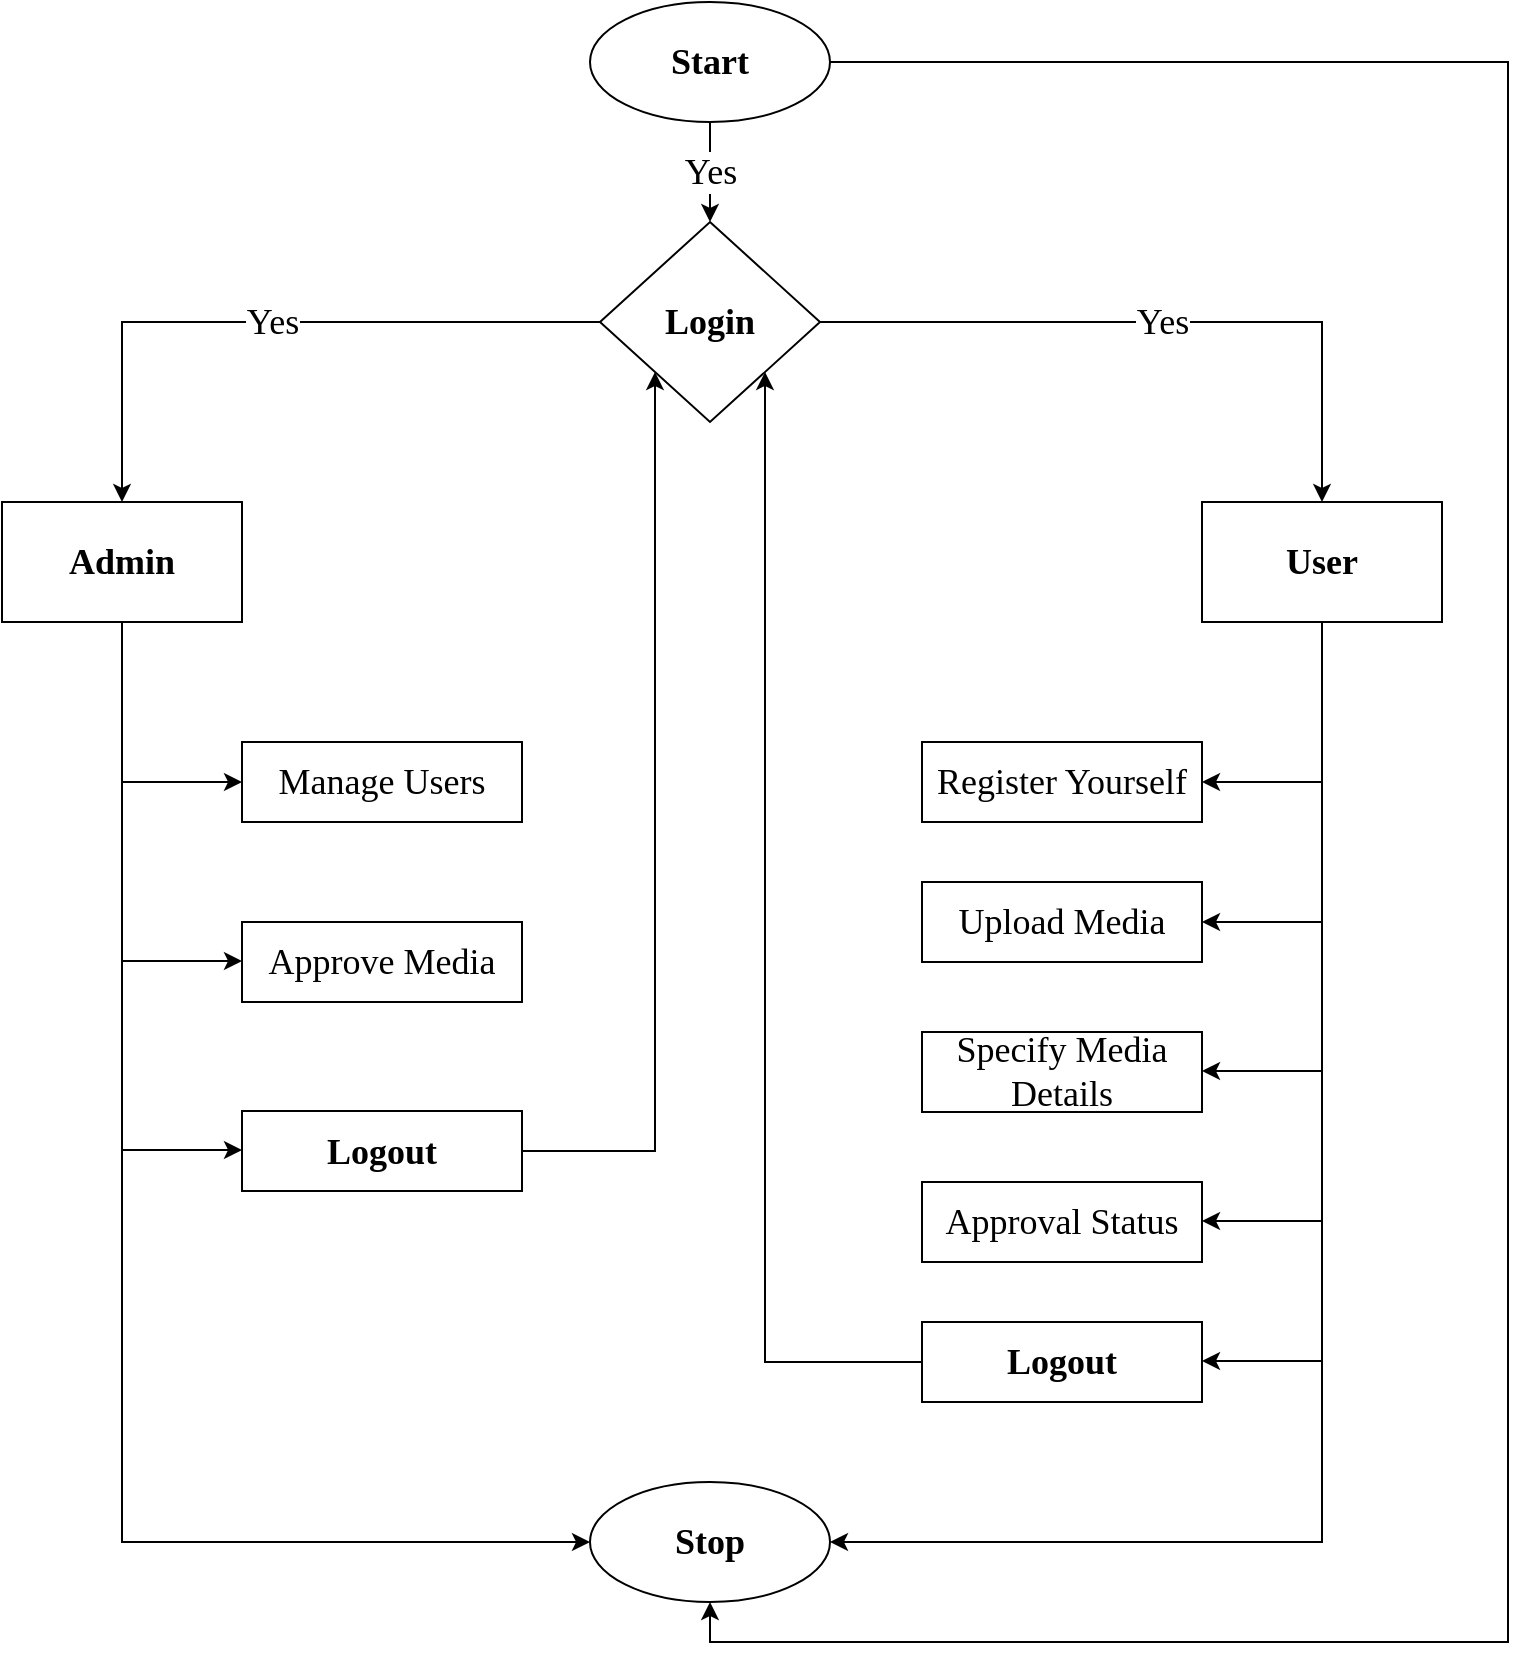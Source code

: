 <mxfile version="16.4.5" type="device" pages="3"><diagram id="pSFPmAStIHfrZerVL5r8" name="Flow Diagram"><mxGraphModel dx="1038" dy="617" grid="0" gridSize="10" guides="1" tooltips="1" connect="1" arrows="1" fold="1" page="1" pageScale="1" pageWidth="827" pageHeight="1169" math="0" shadow="0"><root><mxCell id="0"/><mxCell id="1" parent="0"/><mxCell id="USfHvqrqtSjwwJk5jDMk-3" value="Yes" style="edgeStyle=orthogonalEdgeStyle;rounded=0;orthogonalLoop=1;jettySize=auto;html=1;entryX=0.5;entryY=0;entryDx=0;entryDy=0;fontFamily=Times New Roman;fontSize=18;" parent="1" source="USfHvqrqtSjwwJk5jDMk-1" target="USfHvqrqtSjwwJk5jDMk-2" edge="1"><mxGeometry relative="1" as="geometry"/></mxCell><mxCell id="USfHvqrqtSjwwJk5jDMk-30" style="edgeStyle=orthogonalEdgeStyle;rounded=0;orthogonalLoop=1;jettySize=auto;html=1;fontFamily=Times New Roman;fontSize=18;entryX=0.5;entryY=1;entryDx=0;entryDy=0;" parent="1" source="USfHvqrqtSjwwJk5jDMk-1" target="USfHvqrqtSjwwJk5jDMk-8" edge="1"><mxGeometry relative="1" as="geometry"><mxPoint x="770" y="1050" as="targetPoint"/><Array as="points"><mxPoint x="790" y="60"/><mxPoint x="790" y="850"/><mxPoint x="391" y="850"/></Array></mxGeometry></mxCell><mxCell id="USfHvqrqtSjwwJk5jDMk-1" value="&lt;font face=&quot;Times New Roman&quot; size=&quot;1&quot;&gt;&lt;b style=&quot;font-size: 18px&quot;&gt;Start&lt;/b&gt;&lt;/font&gt;" style="ellipse;whiteSpace=wrap;html=1;" parent="1" vertex="1"><mxGeometry x="331" y="30" width="120" height="60" as="geometry"/></mxCell><mxCell id="USfHvqrqtSjwwJk5jDMk-6" value="Yes" style="edgeStyle=orthogonalEdgeStyle;rounded=0;orthogonalLoop=1;jettySize=auto;html=1;fontFamily=Times New Roman;fontSize=18;" parent="1" source="USfHvqrqtSjwwJk5jDMk-2" target="USfHvqrqtSjwwJk5jDMk-4" edge="1"><mxGeometry relative="1" as="geometry"/></mxCell><mxCell id="USfHvqrqtSjwwJk5jDMk-7" value="Yes" style="edgeStyle=orthogonalEdgeStyle;rounded=0;orthogonalLoop=1;jettySize=auto;html=1;entryX=0.5;entryY=0;entryDx=0;entryDy=0;fontFamily=Times New Roman;fontSize=18;" parent="1" source="USfHvqrqtSjwwJk5jDMk-2" target="USfHvqrqtSjwwJk5jDMk-5" edge="1"><mxGeometry relative="1" as="geometry"/></mxCell><mxCell id="USfHvqrqtSjwwJk5jDMk-2" value="&lt;b&gt;Login&lt;/b&gt;" style="rhombus;whiteSpace=wrap;html=1;fontFamily=Times New Roman;fontSize=18;" parent="1" vertex="1"><mxGeometry x="336" y="140" width="110" height="100" as="geometry"/></mxCell><mxCell id="USfHvqrqtSjwwJk5jDMk-9" style="edgeStyle=orthogonalEdgeStyle;rounded=0;orthogonalLoop=1;jettySize=auto;html=1;entryX=0;entryY=0.5;entryDx=0;entryDy=0;fontFamily=Times New Roman;fontSize=18;" parent="1" source="USfHvqrqtSjwwJk5jDMk-4" target="USfHvqrqtSjwwJk5jDMk-8" edge="1"><mxGeometry relative="1" as="geometry"><Array as="points"><mxPoint x="97" y="800"/></Array></mxGeometry></mxCell><mxCell id="USfHvqrqtSjwwJk5jDMk-4" value="&lt;b&gt;Admin&lt;/b&gt;" style="rounded=0;whiteSpace=wrap;html=1;fontFamily=Times New Roman;fontSize=18;" parent="1" vertex="1"><mxGeometry x="37" y="280" width="120" height="60" as="geometry"/></mxCell><mxCell id="USfHvqrqtSjwwJk5jDMk-11" style="edgeStyle=orthogonalEdgeStyle;rounded=0;orthogonalLoop=1;jettySize=auto;html=1;entryX=1;entryY=0.5;entryDx=0;entryDy=0;fontFamily=Times New Roman;fontSize=18;" parent="1" source="USfHvqrqtSjwwJk5jDMk-5" target="USfHvqrqtSjwwJk5jDMk-8" edge="1"><mxGeometry relative="1" as="geometry"><Array as="points"><mxPoint x="697" y="800"/></Array></mxGeometry></mxCell><mxCell id="USfHvqrqtSjwwJk5jDMk-5" value="&lt;b&gt;User&lt;/b&gt;" style="rounded=0;whiteSpace=wrap;html=1;fontFamily=Times New Roman;fontSize=18;" parent="1" vertex="1"><mxGeometry x="637" y="280" width="120" height="60" as="geometry"/></mxCell><mxCell id="USfHvqrqtSjwwJk5jDMk-8" value="&lt;font face=&quot;Times New Roman&quot; size=&quot;1&quot;&gt;&lt;b style=&quot;font-size: 18px&quot;&gt;Stop&lt;/b&gt;&lt;/font&gt;" style="ellipse;whiteSpace=wrap;html=1;" parent="1" vertex="1"><mxGeometry x="331" y="770" width="120" height="60" as="geometry"/></mxCell><mxCell id="USfHvqrqtSjwwJk5jDMk-12" value="Manage Users" style="rounded=0;whiteSpace=wrap;html=1;fontFamily=Times New Roman;fontSize=18;" parent="1" vertex="1"><mxGeometry x="157" y="400" width="140" height="40" as="geometry"/></mxCell><mxCell id="USfHvqrqtSjwwJk5jDMk-13" value="Approve Media" style="rounded=0;whiteSpace=wrap;html=1;fontFamily=Times New Roman;fontSize=18;" parent="1" vertex="1"><mxGeometry x="157" y="490" width="140" height="40" as="geometry"/></mxCell><mxCell id="USfHvqrqtSjwwJk5jDMk-14" value="" style="endArrow=classic;html=1;rounded=0;fontFamily=Times New Roman;fontSize=18;entryX=0;entryY=0.5;entryDx=0;entryDy=0;" parent="1" target="USfHvqrqtSjwwJk5jDMk-12" edge="1"><mxGeometry width="50" height="50" relative="1" as="geometry"><mxPoint x="97" y="420" as="sourcePoint"/><mxPoint x="417" y="530" as="targetPoint"/></mxGeometry></mxCell><mxCell id="USfHvqrqtSjwwJk5jDMk-15" value="" style="endArrow=classic;html=1;rounded=0;fontFamily=Times New Roman;fontSize=18;entryX=0;entryY=0.5;entryDx=0;entryDy=0;" parent="1" edge="1"><mxGeometry width="50" height="50" relative="1" as="geometry"><mxPoint x="97" y="509.5" as="sourcePoint"/><mxPoint x="157" y="509.5" as="targetPoint"/></mxGeometry></mxCell><mxCell id="USfHvqrqtSjwwJk5jDMk-16" value="Upload Media" style="rounded=0;whiteSpace=wrap;html=1;fontFamily=Times New Roman;fontSize=18;" parent="1" vertex="1"><mxGeometry x="497" y="470" width="140" height="40" as="geometry"/></mxCell><mxCell id="USfHvqrqtSjwwJk5jDMk-17" value="Specify Media Details" style="rounded=0;whiteSpace=wrap;html=1;fontFamily=Times New Roman;fontSize=18;" parent="1" vertex="1"><mxGeometry x="497" y="545" width="140" height="40" as="geometry"/></mxCell><mxCell id="USfHvqrqtSjwwJk5jDMk-18" value="Register Yourself" style="rounded=0;whiteSpace=wrap;html=1;fontFamily=Times New Roman;fontSize=18;" parent="1" vertex="1"><mxGeometry x="497" y="400" width="140" height="40" as="geometry"/></mxCell><mxCell id="USfHvqrqtSjwwJk5jDMk-19" value="Approval Status" style="rounded=0;whiteSpace=wrap;html=1;fontFamily=Times New Roman;fontSize=18;" parent="1" vertex="1"><mxGeometry x="497" y="620" width="140" height="40" as="geometry"/></mxCell><mxCell id="USfHvqrqtSjwwJk5jDMk-20" value="" style="endArrow=classic;html=1;rounded=0;fontFamily=Times New Roman;fontSize=18;entryX=1;entryY=0.5;entryDx=0;entryDy=0;" parent="1" target="USfHvqrqtSjwwJk5jDMk-18" edge="1"><mxGeometry width="50" height="50" relative="1" as="geometry"><mxPoint x="697" y="420" as="sourcePoint"/><mxPoint x="487" y="560" as="targetPoint"/></mxGeometry></mxCell><mxCell id="USfHvqrqtSjwwJk5jDMk-21" value="" style="endArrow=classic;html=1;rounded=0;fontFamily=Times New Roman;fontSize=18;entryX=1;entryY=0.5;entryDx=0;entryDy=0;" parent="1" edge="1"><mxGeometry width="50" height="50" relative="1" as="geometry"><mxPoint x="697" y="490" as="sourcePoint"/><mxPoint x="637" y="490" as="targetPoint"/></mxGeometry></mxCell><mxCell id="USfHvqrqtSjwwJk5jDMk-22" value="" style="endArrow=classic;html=1;rounded=0;fontFamily=Times New Roman;fontSize=18;entryX=1;entryY=0.5;entryDx=0;entryDy=0;" parent="1" edge="1"><mxGeometry width="50" height="50" relative="1" as="geometry"><mxPoint x="697" y="564.5" as="sourcePoint"/><mxPoint x="637" y="564.5" as="targetPoint"/></mxGeometry></mxCell><mxCell id="USfHvqrqtSjwwJk5jDMk-23" value="" style="endArrow=classic;html=1;rounded=0;fontFamily=Times New Roman;fontSize=18;entryX=1;entryY=0.5;entryDx=0;entryDy=0;" parent="1" edge="1"><mxGeometry width="50" height="50" relative="1" as="geometry"><mxPoint x="697" y="639.5" as="sourcePoint"/><mxPoint x="637" y="639.5" as="targetPoint"/></mxGeometry></mxCell><mxCell id="USfHvqrqtSjwwJk5jDMk-27" style="edgeStyle=orthogonalEdgeStyle;rounded=0;orthogonalLoop=1;jettySize=auto;html=1;entryX=0;entryY=1;entryDx=0;entryDy=0;fontFamily=Times New Roman;fontSize=18;" parent="1" source="USfHvqrqtSjwwJk5jDMk-24" target="USfHvqrqtSjwwJk5jDMk-2" edge="1"><mxGeometry relative="1" as="geometry"/></mxCell><mxCell id="USfHvqrqtSjwwJk5jDMk-24" value="&lt;b&gt;Logout&lt;/b&gt;" style="rounded=0;whiteSpace=wrap;html=1;fontFamily=Times New Roman;fontSize=18;" parent="1" vertex="1"><mxGeometry x="157" y="584.5" width="140" height="40" as="geometry"/></mxCell><mxCell id="USfHvqrqtSjwwJk5jDMk-28" style="edgeStyle=orthogonalEdgeStyle;rounded=0;orthogonalLoop=1;jettySize=auto;html=1;entryX=1;entryY=1;entryDx=0;entryDy=0;fontFamily=Times New Roman;fontSize=18;" parent="1" source="USfHvqrqtSjwwJk5jDMk-25" target="USfHvqrqtSjwwJk5jDMk-2" edge="1"><mxGeometry relative="1" as="geometry"/></mxCell><mxCell id="USfHvqrqtSjwwJk5jDMk-25" value="&lt;b&gt;Logout&lt;/b&gt;" style="rounded=0;whiteSpace=wrap;html=1;fontFamily=Times New Roman;fontSize=18;" parent="1" vertex="1"><mxGeometry x="497" y="690" width="140" height="40" as="geometry"/></mxCell><mxCell id="USfHvqrqtSjwwJk5jDMk-26" value="" style="endArrow=classic;html=1;rounded=0;fontFamily=Times New Roman;fontSize=18;entryX=1;entryY=0.5;entryDx=0;entryDy=0;" parent="1" edge="1"><mxGeometry width="50" height="50" relative="1" as="geometry"><mxPoint x="697" y="709.5" as="sourcePoint"/><mxPoint x="637" y="709.5" as="targetPoint"/></mxGeometry></mxCell><mxCell id="USfHvqrqtSjwwJk5jDMk-29" value="" style="endArrow=classic;html=1;rounded=0;fontFamily=Times New Roman;fontSize=18;entryX=0;entryY=0.5;entryDx=0;entryDy=0;" parent="1" edge="1"><mxGeometry width="50" height="50" relative="1" as="geometry"><mxPoint x="97" y="604" as="sourcePoint"/><mxPoint x="157" y="604" as="targetPoint"/></mxGeometry></mxCell></root></mxGraphModel></diagram><diagram id="Dz0t6pUPTixUKfEq5CBG" name="DFD - Level 0"><mxGraphModel dx="1038" dy="617" grid="0" gridSize="10" guides="1" tooltips="1" connect="1" arrows="1" fold="1" page="1" pageScale="1" pageWidth="827" pageHeight="1169" math="0" shadow="0"><root><mxCell id="kBAZ6aRj5YSwAFNhetuh-0"/><mxCell id="kBAZ6aRj5YSwAFNhetuh-1" parent="kBAZ6aRj5YSwAFNhetuh-0"/><mxCell id="kBAZ6aRj5YSwAFNhetuh-2" value="&lt;font style=&quot;font-size: 25px&quot;&gt;&lt;b&gt;Online Complain System&lt;/b&gt;&lt;/font&gt;" style="ellipse;whiteSpace=wrap;html=1;" vertex="1" parent="kBAZ6aRj5YSwAFNhetuh-1"><mxGeometry x="279" y="260" width="270" height="120" as="geometry"/></mxCell><mxCell id="kBAZ6aRj5YSwAFNhetuh-6" style="edgeStyle=orthogonalEdgeStyle;rounded=0;orthogonalLoop=1;jettySize=auto;html=1;exitX=1;exitY=0.25;exitDx=0;exitDy=0;entryX=0.041;entryY=0.375;entryDx=0;entryDy=0;entryPerimeter=0;fontSize=25;" edge="1" parent="kBAZ6aRj5YSwAFNhetuh-1" source="kBAZ6aRj5YSwAFNhetuh-4" target="kBAZ6aRj5YSwAFNhetuh-2"><mxGeometry relative="1" as="geometry"/></mxCell><mxCell id="kBAZ6aRj5YSwAFNhetuh-4" value="&lt;b&gt;Admin&lt;/b&gt;" style="rounded=1;whiteSpace=wrap;html=1;fontSize=25;" vertex="1" parent="kBAZ6aRj5YSwAFNhetuh-1"><mxGeometry y="290" width="120" height="60" as="geometry"/></mxCell><mxCell id="kBAZ6aRj5YSwAFNhetuh-12" style="edgeStyle=orthogonalEdgeStyle;rounded=0;orthogonalLoop=1;jettySize=auto;html=1;exitX=0;exitY=0.75;exitDx=0;exitDy=0;entryX=0.989;entryY=0.628;entryDx=0;entryDy=0;entryPerimeter=0;fontSize=12;" edge="1" parent="kBAZ6aRj5YSwAFNhetuh-1" source="kBAZ6aRj5YSwAFNhetuh-5" target="kBAZ6aRj5YSwAFNhetuh-2"><mxGeometry relative="1" as="geometry"/></mxCell><mxCell id="kBAZ6aRj5YSwAFNhetuh-5" value="&lt;b&gt;User&lt;/b&gt;" style="rounded=1;whiteSpace=wrap;html=1;fontSize=25;" vertex="1" parent="kBAZ6aRj5YSwAFNhetuh-1"><mxGeometry x="707" y="290" width="120" height="60" as="geometry"/></mxCell><mxCell id="kBAZ6aRj5YSwAFNhetuh-7" value="&lt;font style=&quot;font-size: 12px&quot;&gt;&lt;b&gt;Manage Users&lt;/b&gt;&lt;/font&gt;" style="text;html=1;strokeColor=none;fillColor=none;align=center;verticalAlign=middle;whiteSpace=wrap;rounded=0;fontSize=25;" vertex="1" parent="kBAZ6aRj5YSwAFNhetuh-1"><mxGeometry x="120" y="280" width="140" height="20" as="geometry"/></mxCell><mxCell id="kBAZ6aRj5YSwAFNhetuh-8" value="" style="endArrow=classic;html=1;rounded=0;fontSize=12;entryX=1;entryY=0.75;entryDx=0;entryDy=0;exitX=0.041;exitY=0.625;exitDx=0;exitDy=0;exitPerimeter=0;" edge="1" parent="kBAZ6aRj5YSwAFNhetuh-1" source="kBAZ6aRj5YSwAFNhetuh-2" target="kBAZ6aRj5YSwAFNhetuh-4"><mxGeometry width="50" height="50" relative="1" as="geometry"><mxPoint x="390" y="310" as="sourcePoint"/><mxPoint x="440" y="260" as="targetPoint"/></mxGeometry></mxCell><mxCell id="kBAZ6aRj5YSwAFNhetuh-9" value="&lt;b&gt;Response on User Request&lt;/b&gt;" style="text;html=1;strokeColor=none;fillColor=none;align=center;verticalAlign=middle;whiteSpace=wrap;rounded=0;fontSize=12;" vertex="1" parent="kBAZ6aRj5YSwAFNhetuh-1"><mxGeometry x="120" y="340" width="140" height="30" as="geometry"/></mxCell><mxCell id="kBAZ6aRj5YSwAFNhetuh-10" value="" style="endArrow=classic;html=1;rounded=0;fontSize=12;entryX=0;entryY=0.25;entryDx=0;entryDy=0;" edge="1" parent="kBAZ6aRj5YSwAFNhetuh-1" target="kBAZ6aRj5YSwAFNhetuh-5"><mxGeometry width="50" height="50" relative="1" as="geometry"><mxPoint x="540" y="305" as="sourcePoint"/><mxPoint x="440" y="240" as="targetPoint"/></mxGeometry></mxCell><mxCell id="kBAZ6aRj5YSwAFNhetuh-11" value="&lt;b&gt;Login / Register into the System&lt;/b&gt;" style="text;html=1;strokeColor=none;fillColor=none;align=center;verticalAlign=middle;whiteSpace=wrap;rounded=0;fontSize=12;" vertex="1" parent="kBAZ6aRj5YSwAFNhetuh-1"><mxGeometry x="560" y="270" width="131" height="30" as="geometry"/></mxCell><mxCell id="kBAZ6aRj5YSwAFNhetuh-13" value="&lt;b&gt;File a Complaint&lt;/b&gt;" style="text;html=1;strokeColor=none;fillColor=none;align=center;verticalAlign=middle;whiteSpace=wrap;rounded=0;fontSize=12;" vertex="1" parent="kBAZ6aRj5YSwAFNhetuh-1"><mxGeometry x="549" y="340" width="131" height="30" as="geometry"/></mxCell></root></mxGraphModel></diagram><diagram id="17QzlGbm6vBOtAhEm3HN" name="DFD - Level 1"><mxGraphModel dx="1038" dy="617" grid="0" gridSize="10" guides="1" tooltips="1" connect="1" arrows="1" fold="1" page="1" pageScale="1" pageWidth="827" pageHeight="1169" math="0" shadow="0"><root><mxCell id="eIjhOYt1_tA1kaLBIlno-0"/><mxCell id="eIjhOYt1_tA1kaLBIlno-1" parent="eIjhOYt1_tA1kaLBIlno-0"/><mxCell id="eIjhOYt1_tA1kaLBIlno-10" style="edgeStyle=orthogonalEdgeStyle;rounded=0;orthogonalLoop=1;jettySize=auto;html=1;exitX=1;exitY=0.75;exitDx=0;exitDy=0;entryX=0.03;entryY=0.65;entryDx=0;entryDy=0;entryPerimeter=0;fontSize=12;" edge="1" parent="eIjhOYt1_tA1kaLBIlno-1" source="eIjhOYt1_tA1kaLBIlno-2" target="eIjhOYt1_tA1kaLBIlno-3"><mxGeometry relative="1" as="geometry"/></mxCell><mxCell id="eIjhOYt1_tA1kaLBIlno-17" style="edgeStyle=orthogonalEdgeStyle;rounded=0;orthogonalLoop=1;jettySize=auto;html=1;exitX=0.75;exitY=1;exitDx=0;exitDy=0;entryX=0;entryY=0;entryDx=0;entryDy=0;fontSize=12;" edge="1" parent="eIjhOYt1_tA1kaLBIlno-1" source="eIjhOYt1_tA1kaLBIlno-2" target="eIjhOYt1_tA1kaLBIlno-16"><mxGeometry relative="1" as="geometry"><Array as="points"><mxPoint x="113" y="160"/></Array></mxGeometry></mxCell><mxCell id="eIjhOYt1_tA1kaLBIlno-31" style="edgeStyle=orthogonalEdgeStyle;rounded=0;orthogonalLoop=1;jettySize=auto;html=1;exitX=0.371;exitY=0.996;exitDx=0;exitDy=0;entryX=0;entryY=0.5;entryDx=0;entryDy=0;fontSize=12;exitPerimeter=0;" edge="1" parent="eIjhOYt1_tA1kaLBIlno-1" source="eIjhOYt1_tA1kaLBIlno-2" target="eIjhOYt1_tA1kaLBIlno-26"><mxGeometry relative="1" as="geometry"/></mxCell><mxCell id="eIjhOYt1_tA1kaLBIlno-2" value="&lt;font style=&quot;font-size: 20px&quot;&gt;&lt;b&gt;Admin&lt;/b&gt;&lt;/font&gt;" style="rounded=0;whiteSpace=wrap;html=1;fontSize=12;" vertex="1" parent="eIjhOYt1_tA1kaLBIlno-1"><mxGeometry x="30" y="40" width="110" height="50" as="geometry"/></mxCell><mxCell id="eIjhOYt1_tA1kaLBIlno-24" style="edgeStyle=orthogonalEdgeStyle;rounded=0;orthogonalLoop=1;jettySize=auto;html=1;entryX=0.5;entryY=0;entryDx=0;entryDy=0;fontSize=12;" edge="1" parent="eIjhOYt1_tA1kaLBIlno-1" source="eIjhOYt1_tA1kaLBIlno-3" target="eIjhOYt1_tA1kaLBIlno-16"><mxGeometry relative="1" as="geometry"/></mxCell><mxCell id="eIjhOYt1_tA1kaLBIlno-3" value="Login" style="ellipse;whiteSpace=wrap;html=1;fontSize=20;" vertex="1" parent="eIjhOYt1_tA1kaLBIlno-1"><mxGeometry x="340" y="25" width="120" height="80" as="geometry"/></mxCell><mxCell id="eIjhOYt1_tA1kaLBIlno-12" style="edgeStyle=orthogonalEdgeStyle;rounded=0;orthogonalLoop=1;jettySize=auto;html=1;exitX=0;exitY=0.75;exitDx=0;exitDy=0;entryX=1;entryY=0.663;entryDx=0;entryDy=0;entryPerimeter=0;fontSize=12;" edge="1" parent="eIjhOYt1_tA1kaLBIlno-1" source="eIjhOYt1_tA1kaLBIlno-4" target="eIjhOYt1_tA1kaLBIlno-3"><mxGeometry relative="1" as="geometry"/></mxCell><mxCell id="eIjhOYt1_tA1kaLBIlno-27" style="edgeStyle=orthogonalEdgeStyle;rounded=0;orthogonalLoop=1;jettySize=auto;html=1;entryX=0.937;entryY=0.22;entryDx=0;entryDy=0;fontSize=12;entryPerimeter=0;exitX=0.25;exitY=1;exitDx=0;exitDy=0;" edge="1" parent="eIjhOYt1_tA1kaLBIlno-1" source="eIjhOYt1_tA1kaLBIlno-4" target="eIjhOYt1_tA1kaLBIlno-26"><mxGeometry relative="1" as="geometry"><Array as="points"><mxPoint x="718" y="275"/></Array></mxGeometry></mxCell><mxCell id="eIjhOYt1_tA1kaLBIlno-38" style="edgeStyle=orthogonalEdgeStyle;rounded=0;orthogonalLoop=1;jettySize=auto;html=1;entryX=1;entryY=0.5;entryDx=0;entryDy=0;fontSize=12;" edge="1" parent="eIjhOYt1_tA1kaLBIlno-1" source="eIjhOYt1_tA1kaLBIlno-4" target="eIjhOYt1_tA1kaLBIlno-37"><mxGeometry relative="1" as="geometry"><Array as="points"><mxPoint x="745" y="405"/></Array></mxGeometry></mxCell><mxCell id="eIjhOYt1_tA1kaLBIlno-4" value="&lt;font style=&quot;font-size: 20px&quot;&gt;&lt;b&gt;User&lt;/b&gt;&lt;/font&gt;" style="rounded=0;whiteSpace=wrap;html=1;fontSize=12;" vertex="1" parent="eIjhOYt1_tA1kaLBIlno-1"><mxGeometry x="690" y="40" width="110" height="50" as="geometry"/></mxCell><mxCell id="eIjhOYt1_tA1kaLBIlno-7" value="" style="endArrow=classic;html=1;rounded=0;fontSize=20;entryX=1;entryY=0.25;entryDx=0;entryDy=0;exitX=0.01;exitY=0.36;exitDx=0;exitDy=0;exitPerimeter=0;" edge="1" parent="eIjhOYt1_tA1kaLBIlno-1" source="eIjhOYt1_tA1kaLBIlno-3" target="eIjhOYt1_tA1kaLBIlno-2"><mxGeometry width="50" height="50" relative="1" as="geometry"><mxPoint x="390" y="240" as="sourcePoint"/><mxPoint x="440" y="190" as="targetPoint"/></mxGeometry></mxCell><mxCell id="eIjhOYt1_tA1kaLBIlno-8" value="" style="endArrow=classic;html=1;rounded=0;fontSize=20;entryX=0;entryY=0.25;entryDx=0;entryDy=0;" edge="1" parent="eIjhOYt1_tA1kaLBIlno-1" target="eIjhOYt1_tA1kaLBIlno-4"><mxGeometry width="50" height="50" relative="1" as="geometry"><mxPoint x="460" y="53" as="sourcePoint"/><mxPoint x="488.8" y="110" as="targetPoint"/></mxGeometry></mxCell><mxCell id="eIjhOYt1_tA1kaLBIlno-9" value="&lt;font style=&quot;font-size: 12px&quot;&gt;Request for Login&lt;/font&gt;" style="text;html=1;strokeColor=none;fillColor=none;align=center;verticalAlign=middle;whiteSpace=wrap;rounded=0;fontSize=20;" vertex="1" parent="eIjhOYt1_tA1kaLBIlno-1"><mxGeometry x="140" y="25" width="190" height="30" as="geometry"/></mxCell><mxCell id="eIjhOYt1_tA1kaLBIlno-11" value="&lt;font style=&quot;font-size: 12px&quot;&gt;Request for Login&lt;/font&gt;" style="text;html=1;strokeColor=none;fillColor=none;align=center;verticalAlign=middle;whiteSpace=wrap;rounded=0;fontSize=20;" vertex="1" parent="eIjhOYt1_tA1kaLBIlno-1"><mxGeometry x="470" y="25" width="190" height="30" as="geometry"/></mxCell><mxCell id="eIjhOYt1_tA1kaLBIlno-13" value="Response" style="text;html=1;strokeColor=none;fillColor=none;align=center;verticalAlign=middle;whiteSpace=wrap;rounded=0;fontSize=12;" vertex="1" parent="eIjhOYt1_tA1kaLBIlno-1"><mxGeometry x="170" y="75" width="120" height="30" as="geometry"/></mxCell><mxCell id="eIjhOYt1_tA1kaLBIlno-15" value="Response" style="text;html=1;strokeColor=none;fillColor=none;align=center;verticalAlign=middle;whiteSpace=wrap;rounded=0;fontSize=12;" vertex="1" parent="eIjhOYt1_tA1kaLBIlno-1"><mxGeometry x="520" y="75" width="120" height="30" as="geometry"/></mxCell><mxCell id="eIjhOYt1_tA1kaLBIlno-19" style="edgeStyle=orthogonalEdgeStyle;rounded=0;orthogonalLoop=1;jettySize=auto;html=1;entryX=0.676;entryY=0.98;entryDx=0;entryDy=0;entryPerimeter=0;fontSize=12;" edge="1" parent="eIjhOYt1_tA1kaLBIlno-1" source="eIjhOYt1_tA1kaLBIlno-16" target="eIjhOYt1_tA1kaLBIlno-2"><mxGeometry relative="1" as="geometry"/></mxCell><mxCell id="eIjhOYt1_tA1kaLBIlno-35" style="edgeStyle=orthogonalEdgeStyle;rounded=0;orthogonalLoop=1;jettySize=auto;html=1;entryX=0.5;entryY=0;entryDx=0;entryDy=0;fontSize=12;" edge="1" parent="eIjhOYt1_tA1kaLBIlno-1" source="eIjhOYt1_tA1kaLBIlno-16" target="eIjhOYt1_tA1kaLBIlno-26"><mxGeometry relative="1" as="geometry"/></mxCell><mxCell id="eIjhOYt1_tA1kaLBIlno-16" value="Manage User" style="ellipse;whiteSpace=wrap;html=1;fontSize=12;" vertex="1" parent="eIjhOYt1_tA1kaLBIlno-1"><mxGeometry x="340" y="150" width="120" height="70" as="geometry"/></mxCell><mxCell id="eIjhOYt1_tA1kaLBIlno-18" value="Manage user" style="text;html=1;strokeColor=none;fillColor=none;align=center;verticalAlign=middle;whiteSpace=wrap;rounded=0;fontSize=12;" vertex="1" parent="eIjhOYt1_tA1kaLBIlno-1"><mxGeometry x="140" y="140" width="140" height="30" as="geometry"/></mxCell><mxCell id="eIjhOYt1_tA1kaLBIlno-20" value="Resonse" style="text;html=1;strokeColor=none;fillColor=none;align=center;verticalAlign=middle;whiteSpace=wrap;rounded=0;fontSize=12;" vertex="1" parent="eIjhOYt1_tA1kaLBIlno-1"><mxGeometry x="170" y="160" width="60" height="30" as="geometry"/></mxCell><mxCell id="eIjhOYt1_tA1kaLBIlno-23" style="edgeStyle=orthogonalEdgeStyle;rounded=0;orthogonalLoop=1;jettySize=auto;html=1;exitX=0;exitY=0.75;exitDx=0;exitDy=0;entryX=0.983;entryY=0.614;entryDx=0;entryDy=0;entryPerimeter=0;fontSize=12;" edge="1" parent="eIjhOYt1_tA1kaLBIlno-1" source="eIjhOYt1_tA1kaLBIlno-21" target="eIjhOYt1_tA1kaLBIlno-16"><mxGeometry relative="1" as="geometry"/></mxCell><mxCell id="eIjhOYt1_tA1kaLBIlno-21" value="User_Table" style="shape=partialRectangle;whiteSpace=wrap;html=1;top=0;bottom=0;fillColor=none;fontSize=12;" vertex="1" parent="eIjhOYt1_tA1kaLBIlno-1"><mxGeometry x="540" y="160" width="110" height="45" as="geometry"/></mxCell><mxCell id="eIjhOYt1_tA1kaLBIlno-22" value="" style="endArrow=classic;html=1;rounded=0;fontSize=12;entryX=0;entryY=0.25;entryDx=0;entryDy=0;exitX=1.003;exitY=0.317;exitDx=0;exitDy=0;exitPerimeter=0;" edge="1" parent="eIjhOYt1_tA1kaLBIlno-1" source="eIjhOYt1_tA1kaLBIlno-16" target="eIjhOYt1_tA1kaLBIlno-21"><mxGeometry width="50" height="50" relative="1" as="geometry"><mxPoint x="390" y="220" as="sourcePoint"/><mxPoint x="440" y="170" as="targetPoint"/></mxGeometry></mxCell><mxCell id="eIjhOYt1_tA1kaLBIlno-33" style="edgeStyle=orthogonalEdgeStyle;rounded=0;orthogonalLoop=1;jettySize=auto;html=1;entryX=0.385;entryY=1.028;entryDx=0;entryDy=0;entryPerimeter=0;fontSize=12;" edge="1" parent="eIjhOYt1_tA1kaLBIlno-1" source="eIjhOYt1_tA1kaLBIlno-26" target="eIjhOYt1_tA1kaLBIlno-4"><mxGeometry relative="1" as="geometry"/></mxCell><mxCell id="eIjhOYt1_tA1kaLBIlno-36" style="edgeStyle=orthogonalEdgeStyle;rounded=0;orthogonalLoop=1;jettySize=auto;html=1;fontSize=12;" edge="1" parent="eIjhOYt1_tA1kaLBIlno-1" source="eIjhOYt1_tA1kaLBIlno-26"><mxGeometry relative="1" as="geometry"><mxPoint x="400" y="370" as="targetPoint"/></mxGeometry></mxCell><mxCell id="eIjhOYt1_tA1kaLBIlno-40" style="edgeStyle=orthogonalEdgeStyle;rounded=0;orthogonalLoop=1;jettySize=auto;html=1;exitX=1;exitY=1;exitDx=0;exitDy=0;entryX=0;entryY=0.5;entryDx=0;entryDy=0;fontSize=12;" edge="1" parent="eIjhOYt1_tA1kaLBIlno-1" source="eIjhOYt1_tA1kaLBIlno-26" target="eIjhOYt1_tA1kaLBIlno-39"><mxGeometry relative="1" as="geometry"/></mxCell><mxCell id="eIjhOYt1_tA1kaLBIlno-26" value="File Complaint" style="ellipse;whiteSpace=wrap;html=1;fontSize=12;" vertex="1" parent="eIjhOYt1_tA1kaLBIlno-1"><mxGeometry x="340" y="260" width="120" height="70" as="geometry"/></mxCell><mxCell id="eIjhOYt1_tA1kaLBIlno-28" value="" style="endArrow=classic;html=1;rounded=0;fontSize=12;entryX=0.5;entryY=1;entryDx=0;entryDy=0;exitX=0;exitY=0.286;exitDx=0;exitDy=0;exitPerimeter=0;" edge="1" parent="eIjhOYt1_tA1kaLBIlno-1" source="eIjhOYt1_tA1kaLBIlno-26" target="eIjhOYt1_tA1kaLBIlno-2"><mxGeometry width="50" height="50" relative="1" as="geometry"><mxPoint x="140" y="320" as="sourcePoint"/><mxPoint x="190" y="270" as="targetPoint"/><Array as="points"><mxPoint x="85" y="280"/></Array></mxGeometry></mxCell><mxCell id="eIjhOYt1_tA1kaLBIlno-29" value="Request for Admin Approval" style="text;html=1;strokeColor=none;fillColor=none;align=center;verticalAlign=middle;whiteSpace=wrap;rounded=0;fontSize=12;" vertex="1" parent="eIjhOYt1_tA1kaLBIlno-1"><mxGeometry x="110" y="250" width="190" height="30" as="geometry"/></mxCell><mxCell id="eIjhOYt1_tA1kaLBIlno-30" value="File a Complaint" style="text;html=1;strokeColor=none;fillColor=none;align=center;verticalAlign=middle;whiteSpace=wrap;rounded=0;fontSize=12;" vertex="1" parent="eIjhOYt1_tA1kaLBIlno-1"><mxGeometry x="480" y="250" width="230" height="30" as="geometry"/></mxCell><mxCell id="eIjhOYt1_tA1kaLBIlno-32" value="Response" style="text;html=1;strokeColor=none;fillColor=none;align=center;verticalAlign=middle;whiteSpace=wrap;rounded=0;fontSize=12;" vertex="1" parent="eIjhOYt1_tA1kaLBIlno-1"><mxGeometry x="120" y="290" width="150" height="30" as="geometry"/></mxCell><mxCell id="eIjhOYt1_tA1kaLBIlno-34" value="Acknowledgement" style="text;html=1;strokeColor=none;fillColor=none;align=center;verticalAlign=middle;whiteSpace=wrap;rounded=0;fontSize=12;" vertex="1" parent="eIjhOYt1_tA1kaLBIlno-1"><mxGeometry x="560" y="290" width="60" height="30" as="geometry"/></mxCell><mxCell id="eIjhOYt1_tA1kaLBIlno-44" style="edgeStyle=orthogonalEdgeStyle;rounded=0;orthogonalLoop=1;jettySize=auto;html=1;entryX=0.25;entryY=1;entryDx=0;entryDy=0;fontSize=12;" edge="1" parent="eIjhOYt1_tA1kaLBIlno-1" source="eIjhOYt1_tA1kaLBIlno-37" target="eIjhOYt1_tA1kaLBIlno-2"><mxGeometry relative="1" as="geometry"/></mxCell><mxCell id="eIjhOYt1_tA1kaLBIlno-37" value="Blogs" style="ellipse;whiteSpace=wrap;html=1;fontSize=12;" vertex="1" parent="eIjhOYt1_tA1kaLBIlno-1"><mxGeometry x="340" y="370" width="120" height="70" as="geometry"/></mxCell><mxCell id="eIjhOYt1_tA1kaLBIlno-39" value="Complaint_table" style="shape=partialRectangle;whiteSpace=wrap;html=1;top=0;bottom=0;fillColor=none;fontSize=12;" vertex="1" parent="eIjhOYt1_tA1kaLBIlno-1"><mxGeometry x="510" y="330" width="110" height="45" as="geometry"/></mxCell><mxCell id="eIjhOYt1_tA1kaLBIlno-43" value="Read Bogs" style="text;html=1;strokeColor=none;fillColor=none;align=center;verticalAlign=middle;whiteSpace=wrap;rounded=0;fontSize=12;" vertex="1" parent="eIjhOYt1_tA1kaLBIlno-1"><mxGeometry x="535" y="410" width="125" height="30" as="geometry"/></mxCell><mxCell id="eIjhOYt1_tA1kaLBIlno-45" value="Update Blogs" style="text;html=1;strokeColor=none;fillColor=none;align=center;verticalAlign=middle;whiteSpace=wrap;rounded=0;fontSize=12;" vertex="1" parent="eIjhOYt1_tA1kaLBIlno-1"><mxGeometry x="80" y="370" width="130" height="30" as="geometry"/></mxCell></root></mxGraphModel></diagram></mxfile>